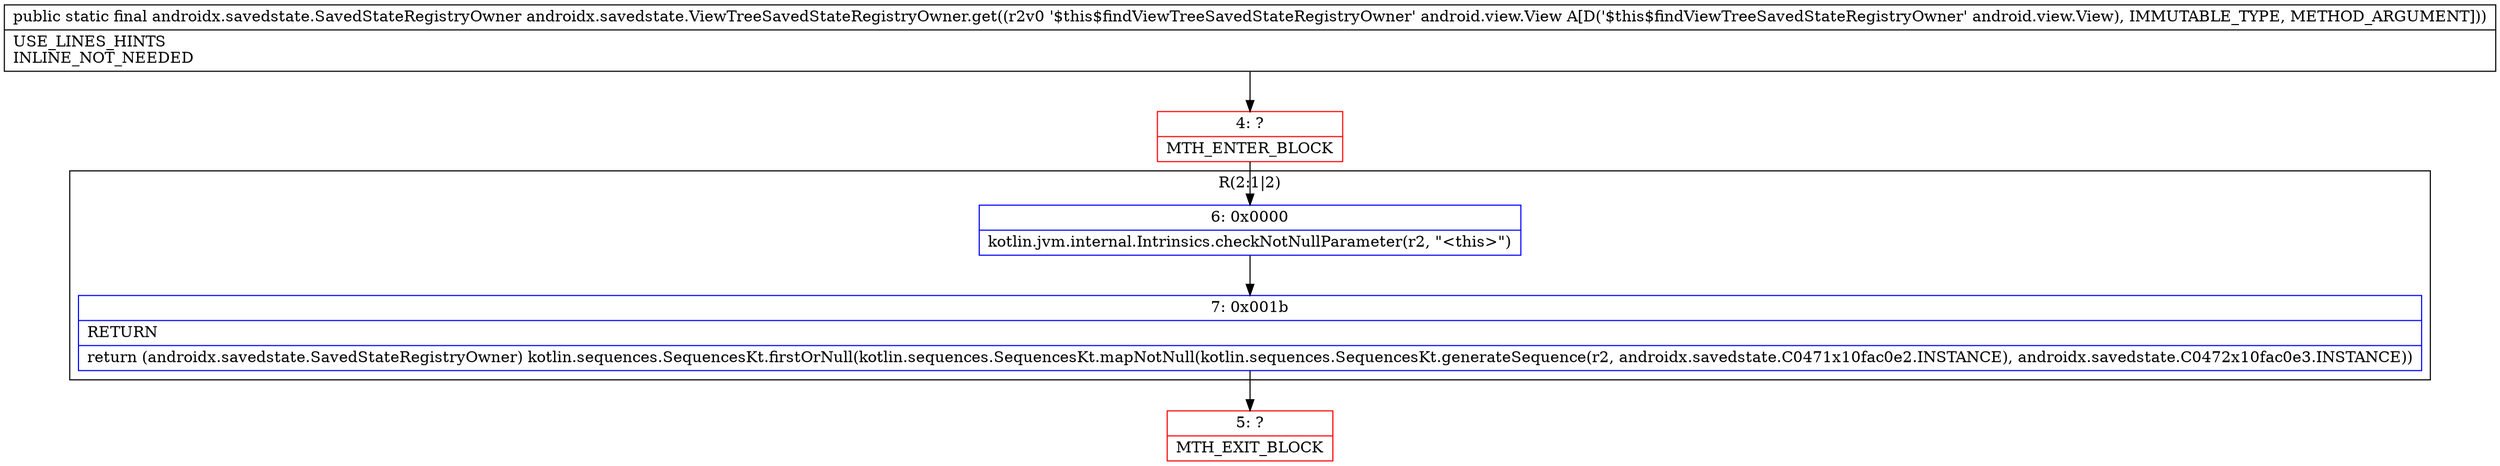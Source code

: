 digraph "CFG forandroidx.savedstate.ViewTreeSavedStateRegistryOwner.get(Landroid\/view\/View;)Landroidx\/savedstate\/SavedStateRegistryOwner;" {
subgraph cluster_Region_493779759 {
label = "R(2:1|2)";
node [shape=record,color=blue];
Node_6 [shape=record,label="{6\:\ 0x0000|kotlin.jvm.internal.Intrinsics.checkNotNullParameter(r2, \"\<this\>\")\l}"];
Node_7 [shape=record,label="{7\:\ 0x001b|RETURN\l|return (androidx.savedstate.SavedStateRegistryOwner) kotlin.sequences.SequencesKt.firstOrNull(kotlin.sequences.SequencesKt.mapNotNull(kotlin.sequences.SequencesKt.generateSequence(r2, androidx.savedstate.C0471x10fac0e2.INSTANCE), androidx.savedstate.C0472x10fac0e3.INSTANCE))\l}"];
}
Node_4 [shape=record,color=red,label="{4\:\ ?|MTH_ENTER_BLOCK\l}"];
Node_5 [shape=record,color=red,label="{5\:\ ?|MTH_EXIT_BLOCK\l}"];
MethodNode[shape=record,label="{public static final androidx.savedstate.SavedStateRegistryOwner androidx.savedstate.ViewTreeSavedStateRegistryOwner.get((r2v0 '$this$findViewTreeSavedStateRegistryOwner' android.view.View A[D('$this$findViewTreeSavedStateRegistryOwner' android.view.View), IMMUTABLE_TYPE, METHOD_ARGUMENT]))  | USE_LINES_HINTS\lINLINE_NOT_NEEDED\l}"];
MethodNode -> Node_4;Node_6 -> Node_7;
Node_7 -> Node_5;
Node_4 -> Node_6;
}

